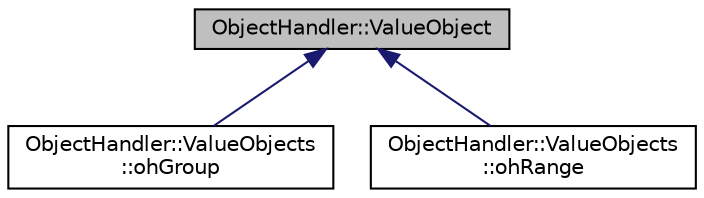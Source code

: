 digraph "ObjectHandler::ValueObject"
{
  edge [fontname="Helvetica",fontsize="10",labelfontname="Helvetica",labelfontsize="10"];
  node [fontname="Helvetica",fontsize="10",shape=record];
  Node0 [label="ObjectHandler::ValueObject",height=0.2,width=0.4,color="black", fillcolor="grey75", style="filled", fontcolor="black"];
  Node0 -> Node1 [dir="back",color="midnightblue",fontsize="10",style="solid",fontname="Helvetica"];
  Node1 [label="ObjectHandler::ValueObjects\l::ohGroup",height=0.2,width=0.4,color="black", fillcolor="white", style="filled",URL="$class_object_handler_1_1_value_objects_1_1oh_group.html"];
  Node0 -> Node2 [dir="back",color="midnightblue",fontsize="10",style="solid",fontname="Helvetica"];
  Node2 [label="ObjectHandler::ValueObjects\l::ohRange",height=0.2,width=0.4,color="black", fillcolor="white", style="filled",URL="$class_object_handler_1_1_value_objects_1_1oh_range.html"];
}
